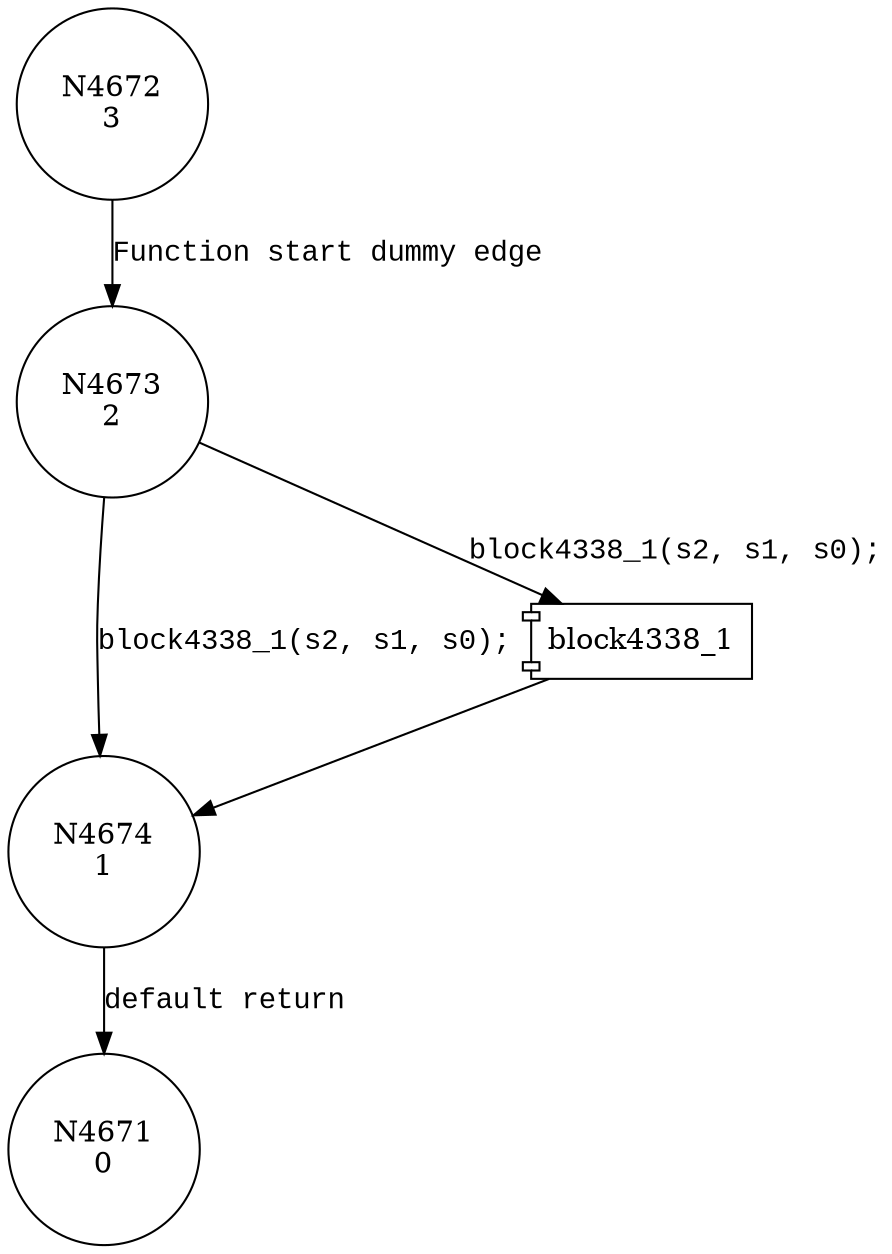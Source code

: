 digraph block4404_1 {
4673 [shape="circle" label="N4673\n2"]
4674 [shape="circle" label="N4674\n1"]
4671 [shape="circle" label="N4671\n0"]
4672 [shape="circle" label="N4672\n3"]
100028 [shape="component" label="block4338_1"]
4673 -> 100028 [label="block4338_1(s2, s1, s0);" fontname="Courier New"]
100028 -> 4674 [label="" fontname="Courier New"]
4673 -> 4674 [label="block4338_1(s2, s1, s0);" fontname="Courier New"]
4674 -> 4671 [label="default return" fontname="Courier New"]
4672 -> 4673 [label="Function start dummy edge" fontname="Courier New"]
}